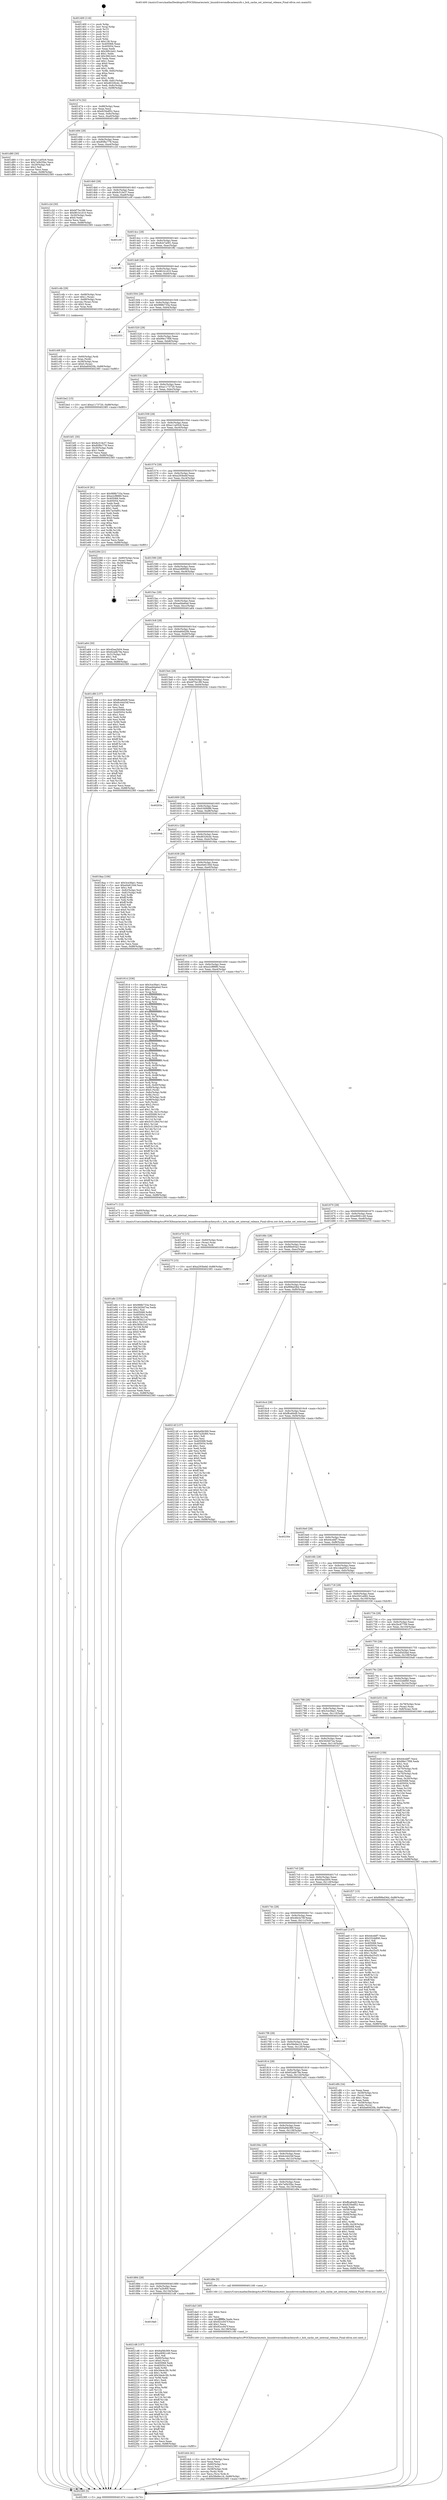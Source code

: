 digraph "0x401400" {
  label = "0x401400 (/mnt/c/Users/mathe/Desktop/tcc/POCII/binaries/extr_linuxdriversmdbcachesysfs.c_bch_cache_set_internal_release_Final-ollvm.out::main(0))"
  labelloc = "t"
  node[shape=record]

  Entry [label="",width=0.3,height=0.3,shape=circle,fillcolor=black,style=filled]
  "0x401474" [label="{
     0x401474 [32]\l
     | [instrs]\l
     &nbsp;&nbsp;0x401474 \<+6\>: mov -0x88(%rbp),%eax\l
     &nbsp;&nbsp;0x40147a \<+2\>: mov %eax,%ecx\l
     &nbsp;&nbsp;0x40147c \<+6\>: sub $0x825bdf52,%ecx\l
     &nbsp;&nbsp;0x401482 \<+6\>: mov %eax,-0x9c(%rbp)\l
     &nbsp;&nbsp;0x401488 \<+6\>: mov %ecx,-0xa0(%rbp)\l
     &nbsp;&nbsp;0x40148e \<+6\>: je 0000000000401d80 \<main+0x980\>\l
  }"]
  "0x401d80" [label="{
     0x401d80 [30]\l
     | [instrs]\l
     &nbsp;&nbsp;0x401d80 \<+5\>: mov $0xa11a05c6,%eax\l
     &nbsp;&nbsp;0x401d85 \<+5\>: mov $0x7a0b35bc,%ecx\l
     &nbsp;&nbsp;0x401d8a \<+3\>: mov -0x29(%rbp),%dl\l
     &nbsp;&nbsp;0x401d8d \<+3\>: test $0x1,%dl\l
     &nbsp;&nbsp;0x401d90 \<+3\>: cmovne %ecx,%eax\l
     &nbsp;&nbsp;0x401d93 \<+6\>: mov %eax,-0x88(%rbp)\l
     &nbsp;&nbsp;0x401d99 \<+5\>: jmp 0000000000402385 \<main+0xf85\>\l
  }"]
  "0x401494" [label="{
     0x401494 [28]\l
     | [instrs]\l
     &nbsp;&nbsp;0x401494 \<+5\>: jmp 0000000000401499 \<main+0x99\>\l
     &nbsp;&nbsp;0x401499 \<+6\>: mov -0x9c(%rbp),%eax\l
     &nbsp;&nbsp;0x40149f \<+5\>: sub $0x85fbc778,%eax\l
     &nbsp;&nbsp;0x4014a4 \<+6\>: mov %eax,-0xa4(%rbp)\l
     &nbsp;&nbsp;0x4014aa \<+6\>: je 0000000000401c2d \<main+0x82d\>\l
  }"]
  Exit [label="",width=0.3,height=0.3,shape=circle,fillcolor=black,style=filled,peripheries=2]
  "0x401c2d" [label="{
     0x401c2d [30]\l
     | [instrs]\l
     &nbsp;&nbsp;0x401c2d \<+5\>: mov $0xbf75e189,%eax\l
     &nbsp;&nbsp;0x401c32 \<+5\>: mov $0x961b1d10,%ecx\l
     &nbsp;&nbsp;0x401c37 \<+3\>: mov -0x30(%rbp),%edx\l
     &nbsp;&nbsp;0x401c3a \<+3\>: cmp $0x0,%edx\l
     &nbsp;&nbsp;0x401c3d \<+3\>: cmove %ecx,%eax\l
     &nbsp;&nbsp;0x401c40 \<+6\>: mov %eax,-0x88(%rbp)\l
     &nbsp;&nbsp;0x401c46 \<+5\>: jmp 0000000000402385 \<main+0xf85\>\l
  }"]
  "0x4014b0" [label="{
     0x4014b0 [28]\l
     | [instrs]\l
     &nbsp;&nbsp;0x4014b0 \<+5\>: jmp 00000000004014b5 \<main+0xb5\>\l
     &nbsp;&nbsp;0x4014b5 \<+6\>: mov -0x9c(%rbp),%eax\l
     &nbsp;&nbsp;0x4014bb \<+5\>: sub $0x8c51fe37,%eax\l
     &nbsp;&nbsp;0x4014c0 \<+6\>: mov %eax,-0xa8(%rbp)\l
     &nbsp;&nbsp;0x4014c6 \<+6\>: je 0000000000401c0f \<main+0x80f\>\l
  }"]
  "0x4018a0" [label="{
     0x4018a0\l
  }", style=dashed]
  "0x401c0f" [label="{
     0x401c0f\l
  }", style=dashed]
  "0x4014cc" [label="{
     0x4014cc [28]\l
     | [instrs]\l
     &nbsp;&nbsp;0x4014cc \<+5\>: jmp 00000000004014d1 \<main+0xd1\>\l
     &nbsp;&nbsp;0x4014d1 \<+6\>: mov -0x9c(%rbp),%eax\l
     &nbsp;&nbsp;0x4014d7 \<+5\>: sub $0x8cb7a091,%eax\l
     &nbsp;&nbsp;0x4014dc \<+6\>: mov %eax,-0xac(%rbp)\l
     &nbsp;&nbsp;0x4014e2 \<+6\>: je 0000000000401ff2 \<main+0xbf2\>\l
  }"]
  "0x4021d8" [label="{
     0x4021d8 [157]\l
     | [instrs]\l
     &nbsp;&nbsp;0x4021d8 \<+5\>: mov $0x6af4b369,%eax\l
     &nbsp;&nbsp;0x4021dd \<+5\>: mov $0xe9081c49,%ecx\l
     &nbsp;&nbsp;0x4021e2 \<+2\>: mov $0x1,%dl\l
     &nbsp;&nbsp;0x4021e4 \<+4\>: mov -0x80(%rbp),%rsi\l
     &nbsp;&nbsp;0x4021e8 \<+6\>: movl $0x0,(%rsi)\l
     &nbsp;&nbsp;0x4021ee \<+7\>: mov 0x405068,%edi\l
     &nbsp;&nbsp;0x4021f5 \<+8\>: mov 0x405054,%r8d\l
     &nbsp;&nbsp;0x4021fd \<+3\>: mov %edi,%r9d\l
     &nbsp;&nbsp;0x402200 \<+7\>: sub $0x3de4c3fc,%r9d\l
     &nbsp;&nbsp;0x402207 \<+4\>: sub $0x1,%r9d\l
     &nbsp;&nbsp;0x40220b \<+7\>: add $0x3de4c3fc,%r9d\l
     &nbsp;&nbsp;0x402212 \<+4\>: imul %r9d,%edi\l
     &nbsp;&nbsp;0x402216 \<+3\>: and $0x1,%edi\l
     &nbsp;&nbsp;0x402219 \<+3\>: cmp $0x0,%edi\l
     &nbsp;&nbsp;0x40221c \<+4\>: sete %r10b\l
     &nbsp;&nbsp;0x402220 \<+4\>: cmp $0xa,%r8d\l
     &nbsp;&nbsp;0x402224 \<+4\>: setl %r11b\l
     &nbsp;&nbsp;0x402228 \<+3\>: mov %r10b,%bl\l
     &nbsp;&nbsp;0x40222b \<+3\>: xor $0xff,%bl\l
     &nbsp;&nbsp;0x40222e \<+3\>: mov %r11b,%r14b\l
     &nbsp;&nbsp;0x402231 \<+4\>: xor $0xff,%r14b\l
     &nbsp;&nbsp;0x402235 \<+3\>: xor $0x1,%dl\l
     &nbsp;&nbsp;0x402238 \<+3\>: mov %bl,%r15b\l
     &nbsp;&nbsp;0x40223b \<+4\>: and $0xff,%r15b\l
     &nbsp;&nbsp;0x40223f \<+3\>: and %dl,%r10b\l
     &nbsp;&nbsp;0x402242 \<+3\>: mov %r14b,%r12b\l
     &nbsp;&nbsp;0x402245 \<+4\>: and $0xff,%r12b\l
     &nbsp;&nbsp;0x402249 \<+3\>: and %dl,%r11b\l
     &nbsp;&nbsp;0x40224c \<+3\>: or %r10b,%r15b\l
     &nbsp;&nbsp;0x40224f \<+3\>: or %r11b,%r12b\l
     &nbsp;&nbsp;0x402252 \<+3\>: xor %r12b,%r15b\l
     &nbsp;&nbsp;0x402255 \<+3\>: or %r14b,%bl\l
     &nbsp;&nbsp;0x402258 \<+3\>: xor $0xff,%bl\l
     &nbsp;&nbsp;0x40225b \<+3\>: or $0x1,%dl\l
     &nbsp;&nbsp;0x40225e \<+2\>: and %dl,%bl\l
     &nbsp;&nbsp;0x402260 \<+3\>: or %bl,%r15b\l
     &nbsp;&nbsp;0x402263 \<+4\>: test $0x1,%r15b\l
     &nbsp;&nbsp;0x402267 \<+3\>: cmovne %ecx,%eax\l
     &nbsp;&nbsp;0x40226a \<+6\>: mov %eax,-0x88(%rbp)\l
     &nbsp;&nbsp;0x402270 \<+5\>: jmp 0000000000402385 \<main+0xf85\>\l
  }"]
  "0x401ff2" [label="{
     0x401ff2\l
  }", style=dashed]
  "0x4014e8" [label="{
     0x4014e8 [28]\l
     | [instrs]\l
     &nbsp;&nbsp;0x4014e8 \<+5\>: jmp 00000000004014ed \<main+0xed\>\l
     &nbsp;&nbsp;0x4014ed \<+6\>: mov -0x9c(%rbp),%eax\l
     &nbsp;&nbsp;0x4014f3 \<+5\>: sub $0x961b1d10,%eax\l
     &nbsp;&nbsp;0x4014f8 \<+6\>: mov %eax,-0xb0(%rbp)\l
     &nbsp;&nbsp;0x4014fe \<+6\>: je 0000000000401c4b \<main+0x84b\>\l
  }"]
  "0x401e8c" [label="{
     0x401e8c [155]\l
     | [instrs]\l
     &nbsp;&nbsp;0x401e8c \<+5\>: mov $0x988b733a,%ecx\l
     &nbsp;&nbsp;0x401e91 \<+5\>: mov $0x3d2b07ea,%edx\l
     &nbsp;&nbsp;0x401e96 \<+3\>: mov $0x1,%sil\l
     &nbsp;&nbsp;0x401e99 \<+8\>: mov 0x405068,%r8d\l
     &nbsp;&nbsp;0x401ea1 \<+8\>: mov 0x405054,%r9d\l
     &nbsp;&nbsp;0x401ea9 \<+3\>: mov %r8d,%r10d\l
     &nbsp;&nbsp;0x401eac \<+7\>: add $0x365b21cf,%r10d\l
     &nbsp;&nbsp;0x401eb3 \<+4\>: sub $0x1,%r10d\l
     &nbsp;&nbsp;0x401eb7 \<+7\>: sub $0x365b21cf,%r10d\l
     &nbsp;&nbsp;0x401ebe \<+4\>: imul %r10d,%r8d\l
     &nbsp;&nbsp;0x401ec2 \<+4\>: and $0x1,%r8d\l
     &nbsp;&nbsp;0x401ec6 \<+4\>: cmp $0x0,%r8d\l
     &nbsp;&nbsp;0x401eca \<+4\>: sete %r11b\l
     &nbsp;&nbsp;0x401ece \<+4\>: cmp $0xa,%r9d\l
     &nbsp;&nbsp;0x401ed2 \<+3\>: setl %bl\l
     &nbsp;&nbsp;0x401ed5 \<+3\>: mov %r11b,%r14b\l
     &nbsp;&nbsp;0x401ed8 \<+4\>: xor $0xff,%r14b\l
     &nbsp;&nbsp;0x401edc \<+3\>: mov %bl,%r15b\l
     &nbsp;&nbsp;0x401edf \<+4\>: xor $0xff,%r15b\l
     &nbsp;&nbsp;0x401ee3 \<+4\>: xor $0x0,%sil\l
     &nbsp;&nbsp;0x401ee7 \<+3\>: mov %r14b,%r12b\l
     &nbsp;&nbsp;0x401eea \<+4\>: and $0x0,%r12b\l
     &nbsp;&nbsp;0x401eee \<+3\>: and %sil,%r11b\l
     &nbsp;&nbsp;0x401ef1 \<+3\>: mov %r15b,%r13b\l
     &nbsp;&nbsp;0x401ef4 \<+4\>: and $0x0,%r13b\l
     &nbsp;&nbsp;0x401ef8 \<+3\>: and %sil,%bl\l
     &nbsp;&nbsp;0x401efb \<+3\>: or %r11b,%r12b\l
     &nbsp;&nbsp;0x401efe \<+3\>: or %bl,%r13b\l
     &nbsp;&nbsp;0x401f01 \<+3\>: xor %r13b,%r12b\l
     &nbsp;&nbsp;0x401f04 \<+3\>: or %r15b,%r14b\l
     &nbsp;&nbsp;0x401f07 \<+4\>: xor $0xff,%r14b\l
     &nbsp;&nbsp;0x401f0b \<+4\>: or $0x0,%sil\l
     &nbsp;&nbsp;0x401f0f \<+3\>: and %sil,%r14b\l
     &nbsp;&nbsp;0x401f12 \<+3\>: or %r14b,%r12b\l
     &nbsp;&nbsp;0x401f15 \<+4\>: test $0x1,%r12b\l
     &nbsp;&nbsp;0x401f19 \<+3\>: cmovne %edx,%ecx\l
     &nbsp;&nbsp;0x401f1c \<+6\>: mov %ecx,-0x88(%rbp)\l
     &nbsp;&nbsp;0x401f22 \<+5\>: jmp 0000000000402385 \<main+0xf85\>\l
  }"]
  "0x401c4b" [label="{
     0x401c4b [29]\l
     | [instrs]\l
     &nbsp;&nbsp;0x401c4b \<+4\>: mov -0x68(%rbp),%rax\l
     &nbsp;&nbsp;0x401c4f \<+6\>: movl $0x1,(%rax)\l
     &nbsp;&nbsp;0x401c55 \<+4\>: mov -0x68(%rbp),%rax\l
     &nbsp;&nbsp;0x401c59 \<+3\>: movslq (%rax),%rax\l
     &nbsp;&nbsp;0x401c5c \<+4\>: shl $0x2,%rax\l
     &nbsp;&nbsp;0x401c60 \<+3\>: mov %rax,%rdi\l
     &nbsp;&nbsp;0x401c63 \<+5\>: call 0000000000401050 \<malloc@plt\>\l
     | [calls]\l
     &nbsp;&nbsp;0x401050 \{1\} (unknown)\l
  }"]
  "0x401504" [label="{
     0x401504 [28]\l
     | [instrs]\l
     &nbsp;&nbsp;0x401504 \<+5\>: jmp 0000000000401509 \<main+0x109\>\l
     &nbsp;&nbsp;0x401509 \<+6\>: mov -0x9c(%rbp),%eax\l
     &nbsp;&nbsp;0x40150f \<+5\>: sub $0x988b733a,%eax\l
     &nbsp;&nbsp;0x401514 \<+6\>: mov %eax,-0xb4(%rbp)\l
     &nbsp;&nbsp;0x40151a \<+6\>: je 0000000000402333 \<main+0xf33\>\l
  }"]
  "0x401e7d" [label="{
     0x401e7d [15]\l
     | [instrs]\l
     &nbsp;&nbsp;0x401e7d \<+4\>: mov -0x60(%rbp),%rax\l
     &nbsp;&nbsp;0x401e81 \<+3\>: mov (%rax),%rax\l
     &nbsp;&nbsp;0x401e84 \<+3\>: mov %rax,%rdi\l
     &nbsp;&nbsp;0x401e87 \<+5\>: call 0000000000401030 \<free@plt\>\l
     | [calls]\l
     &nbsp;&nbsp;0x401030 \{1\} (unknown)\l
  }"]
  "0x402333" [label="{
     0x402333\l
  }", style=dashed]
  "0x401520" [label="{
     0x401520 [28]\l
     | [instrs]\l
     &nbsp;&nbsp;0x401520 \<+5\>: jmp 0000000000401525 \<main+0x125\>\l
     &nbsp;&nbsp;0x401525 \<+6\>: mov -0x9c(%rbp),%eax\l
     &nbsp;&nbsp;0x40152b \<+5\>: sub $0x99e17f08,%eax\l
     &nbsp;&nbsp;0x401530 \<+6\>: mov %eax,-0xb8(%rbp)\l
     &nbsp;&nbsp;0x401536 \<+6\>: je 0000000000401be2 \<main+0x7e2\>\l
  }"]
  "0x401dcb" [label="{
     0x401dcb [41]\l
     | [instrs]\l
     &nbsp;&nbsp;0x401dcb \<+6\>: mov -0x138(%rbp),%ecx\l
     &nbsp;&nbsp;0x401dd1 \<+3\>: imul %eax,%ecx\l
     &nbsp;&nbsp;0x401dd4 \<+4\>: mov -0x60(%rbp),%rsi\l
     &nbsp;&nbsp;0x401dd8 \<+3\>: mov (%rsi),%rsi\l
     &nbsp;&nbsp;0x401ddb \<+4\>: mov -0x58(%rbp),%rdi\l
     &nbsp;&nbsp;0x401ddf \<+3\>: movslq (%rdi),%rdi\l
     &nbsp;&nbsp;0x401de2 \<+3\>: mov %ecx,(%rsi,%rdi,4)\l
     &nbsp;&nbsp;0x401de5 \<+10\>: movl $0x58e9ec16,-0x88(%rbp)\l
     &nbsp;&nbsp;0x401def \<+5\>: jmp 0000000000402385 \<main+0xf85\>\l
  }"]
  "0x401be2" [label="{
     0x401be2 [15]\l
     | [instrs]\l
     &nbsp;&nbsp;0x401be2 \<+10\>: movl $0xa1173720,-0x88(%rbp)\l
     &nbsp;&nbsp;0x401bec \<+5\>: jmp 0000000000402385 \<main+0xf85\>\l
  }"]
  "0x40153c" [label="{
     0x40153c [28]\l
     | [instrs]\l
     &nbsp;&nbsp;0x40153c \<+5\>: jmp 0000000000401541 \<main+0x141\>\l
     &nbsp;&nbsp;0x401541 \<+6\>: mov -0x9c(%rbp),%eax\l
     &nbsp;&nbsp;0x401547 \<+5\>: sub $0xa1173720,%eax\l
     &nbsp;&nbsp;0x40154c \<+6\>: mov %eax,-0xbc(%rbp)\l
     &nbsp;&nbsp;0x401552 \<+6\>: je 0000000000401bf1 \<main+0x7f1\>\l
  }"]
  "0x401da3" [label="{
     0x401da3 [40]\l
     | [instrs]\l
     &nbsp;&nbsp;0x401da3 \<+5\>: mov $0x2,%ecx\l
     &nbsp;&nbsp;0x401da8 \<+1\>: cltd\l
     &nbsp;&nbsp;0x401da9 \<+2\>: idiv %ecx\l
     &nbsp;&nbsp;0x401dab \<+6\>: imul $0xfffffffe,%edx,%ecx\l
     &nbsp;&nbsp;0x401db1 \<+6\>: sub $0x92cc047f,%ecx\l
     &nbsp;&nbsp;0x401db7 \<+3\>: add $0x1,%ecx\l
     &nbsp;&nbsp;0x401dba \<+6\>: add $0x92cc047f,%ecx\l
     &nbsp;&nbsp;0x401dc0 \<+6\>: mov %ecx,-0x138(%rbp)\l
     &nbsp;&nbsp;0x401dc6 \<+5\>: call 0000000000401160 \<next_i\>\l
     | [calls]\l
     &nbsp;&nbsp;0x401160 \{1\} (/mnt/c/Users/mathe/Desktop/tcc/POCII/binaries/extr_linuxdriversmdbcachesysfs.c_bch_cache_set_internal_release_Final-ollvm.out::next_i)\l
  }"]
  "0x401bf1" [label="{
     0x401bf1 [30]\l
     | [instrs]\l
     &nbsp;&nbsp;0x401bf1 \<+5\>: mov $0x8c51fe37,%eax\l
     &nbsp;&nbsp;0x401bf6 \<+5\>: mov $0x85fbc778,%ecx\l
     &nbsp;&nbsp;0x401bfb \<+3\>: mov -0x30(%rbp),%edx\l
     &nbsp;&nbsp;0x401bfe \<+3\>: cmp $0x1,%edx\l
     &nbsp;&nbsp;0x401c01 \<+3\>: cmovl %ecx,%eax\l
     &nbsp;&nbsp;0x401c04 \<+6\>: mov %eax,-0x88(%rbp)\l
     &nbsp;&nbsp;0x401c0a \<+5\>: jmp 0000000000402385 \<main+0xf85\>\l
  }"]
  "0x401558" [label="{
     0x401558 [28]\l
     | [instrs]\l
     &nbsp;&nbsp;0x401558 \<+5\>: jmp 000000000040155d \<main+0x15d\>\l
     &nbsp;&nbsp;0x40155d \<+6\>: mov -0x9c(%rbp),%eax\l
     &nbsp;&nbsp;0x401563 \<+5\>: sub $0xa11a05c6,%eax\l
     &nbsp;&nbsp;0x401568 \<+6\>: mov %eax,-0xc0(%rbp)\l
     &nbsp;&nbsp;0x40156e \<+6\>: je 0000000000401e16 \<main+0xa16\>\l
  }"]
  "0x401884" [label="{
     0x401884 [28]\l
     | [instrs]\l
     &nbsp;&nbsp;0x401884 \<+5\>: jmp 0000000000401889 \<main+0x489\>\l
     &nbsp;&nbsp;0x401889 \<+6\>: mov -0x9c(%rbp),%eax\l
     &nbsp;&nbsp;0x40188f \<+5\>: sub $0x7a2fcf00,%eax\l
     &nbsp;&nbsp;0x401894 \<+6\>: mov %eax,-0x134(%rbp)\l
     &nbsp;&nbsp;0x40189a \<+6\>: je 00000000004021d8 \<main+0xdd8\>\l
  }"]
  "0x401e16" [label="{
     0x401e16 [91]\l
     | [instrs]\l
     &nbsp;&nbsp;0x401e16 \<+5\>: mov $0x988b733a,%eax\l
     &nbsp;&nbsp;0x401e1b \<+5\>: mov $0xe2cf8880,%ecx\l
     &nbsp;&nbsp;0x401e20 \<+7\>: mov 0x405068,%edx\l
     &nbsp;&nbsp;0x401e27 \<+7\>: mov 0x405054,%esi\l
     &nbsp;&nbsp;0x401e2e \<+2\>: mov %edx,%edi\l
     &nbsp;&nbsp;0x401e30 \<+6\>: sub $0x7ac0af01,%edi\l
     &nbsp;&nbsp;0x401e36 \<+3\>: sub $0x1,%edi\l
     &nbsp;&nbsp;0x401e39 \<+6\>: add $0x7ac0af01,%edi\l
     &nbsp;&nbsp;0x401e3f \<+3\>: imul %edi,%edx\l
     &nbsp;&nbsp;0x401e42 \<+3\>: and $0x1,%edx\l
     &nbsp;&nbsp;0x401e45 \<+3\>: cmp $0x0,%edx\l
     &nbsp;&nbsp;0x401e48 \<+4\>: sete %r8b\l
     &nbsp;&nbsp;0x401e4c \<+3\>: cmp $0xa,%esi\l
     &nbsp;&nbsp;0x401e4f \<+4\>: setl %r9b\l
     &nbsp;&nbsp;0x401e53 \<+3\>: mov %r8b,%r10b\l
     &nbsp;&nbsp;0x401e56 \<+3\>: and %r9b,%r10b\l
     &nbsp;&nbsp;0x401e59 \<+3\>: xor %r9b,%r8b\l
     &nbsp;&nbsp;0x401e5c \<+3\>: or %r8b,%r10b\l
     &nbsp;&nbsp;0x401e5f \<+4\>: test $0x1,%r10b\l
     &nbsp;&nbsp;0x401e63 \<+3\>: cmovne %ecx,%eax\l
     &nbsp;&nbsp;0x401e66 \<+6\>: mov %eax,-0x88(%rbp)\l
     &nbsp;&nbsp;0x401e6c \<+5\>: jmp 0000000000402385 \<main+0xf85\>\l
  }"]
  "0x401574" [label="{
     0x401574 [28]\l
     | [instrs]\l
     &nbsp;&nbsp;0x401574 \<+5\>: jmp 0000000000401579 \<main+0x179\>\l
     &nbsp;&nbsp;0x401579 \<+6\>: mov -0x9c(%rbp),%eax\l
     &nbsp;&nbsp;0x40157f \<+5\>: sub $0xa293bebf,%eax\l
     &nbsp;&nbsp;0x401584 \<+6\>: mov %eax,-0xc4(%rbp)\l
     &nbsp;&nbsp;0x40158a \<+6\>: je 0000000000402284 \<main+0xe84\>\l
  }"]
  "0x401d9e" [label="{
     0x401d9e [5]\l
     | [instrs]\l
     &nbsp;&nbsp;0x401d9e \<+5\>: call 0000000000401160 \<next_i\>\l
     | [calls]\l
     &nbsp;&nbsp;0x401160 \{1\} (/mnt/c/Users/mathe/Desktop/tcc/POCII/binaries/extr_linuxdriversmdbcachesysfs.c_bch_cache_set_internal_release_Final-ollvm.out::next_i)\l
  }"]
  "0x402284" [label="{
     0x402284 [21]\l
     | [instrs]\l
     &nbsp;&nbsp;0x402284 \<+4\>: mov -0x80(%rbp),%rax\l
     &nbsp;&nbsp;0x402288 \<+2\>: mov (%rax),%eax\l
     &nbsp;&nbsp;0x40228a \<+4\>: lea -0x28(%rbp),%rsp\l
     &nbsp;&nbsp;0x40228e \<+1\>: pop %rbx\l
     &nbsp;&nbsp;0x40228f \<+2\>: pop %r12\l
     &nbsp;&nbsp;0x402291 \<+2\>: pop %r13\l
     &nbsp;&nbsp;0x402293 \<+2\>: pop %r14\l
     &nbsp;&nbsp;0x402295 \<+2\>: pop %r15\l
     &nbsp;&nbsp;0x402297 \<+1\>: pop %rbp\l
     &nbsp;&nbsp;0x402298 \<+1\>: ret\l
  }"]
  "0x401590" [label="{
     0x401590 [28]\l
     | [instrs]\l
     &nbsp;&nbsp;0x401590 \<+5\>: jmp 0000000000401595 \<main+0x195\>\l
     &nbsp;&nbsp;0x401595 \<+6\>: mov -0x9c(%rbp),%eax\l
     &nbsp;&nbsp;0x40159b \<+5\>: sub $0xa2d68946,%eax\l
     &nbsp;&nbsp;0x4015a0 \<+6\>: mov %eax,-0xc8(%rbp)\l
     &nbsp;&nbsp;0x4015a6 \<+6\>: je 0000000000402014 \<main+0xc14\>\l
  }"]
  "0x401868" [label="{
     0x401868 [28]\l
     | [instrs]\l
     &nbsp;&nbsp;0x401868 \<+5\>: jmp 000000000040186d \<main+0x46d\>\l
     &nbsp;&nbsp;0x40186d \<+6\>: mov -0x9c(%rbp),%eax\l
     &nbsp;&nbsp;0x401873 \<+5\>: sub $0x7a0b35bc,%eax\l
     &nbsp;&nbsp;0x401878 \<+6\>: mov %eax,-0x130(%rbp)\l
     &nbsp;&nbsp;0x40187e \<+6\>: je 0000000000401d9e \<main+0x99e\>\l
  }"]
  "0x402014" [label="{
     0x402014\l
  }", style=dashed]
  "0x4015ac" [label="{
     0x4015ac [28]\l
     | [instrs]\l
     &nbsp;&nbsp;0x4015ac \<+5\>: jmp 00000000004015b1 \<main+0x1b1\>\l
     &nbsp;&nbsp;0x4015b1 \<+6\>: mov -0x9c(%rbp),%eax\l
     &nbsp;&nbsp;0x4015b7 \<+5\>: sub $0xaebba6ad,%eax\l
     &nbsp;&nbsp;0x4015bc \<+6\>: mov %eax,-0xcc(%rbp)\l
     &nbsp;&nbsp;0x4015c2 \<+6\>: je 0000000000401a64 \<main+0x664\>\l
  }"]
  "0x401d11" [label="{
     0x401d11 [111]\l
     | [instrs]\l
     &nbsp;&nbsp;0x401d11 \<+5\>: mov $0xffca84d9,%eax\l
     &nbsp;&nbsp;0x401d16 \<+5\>: mov $0x825bdf52,%ecx\l
     &nbsp;&nbsp;0x401d1b \<+2\>: xor %edx,%edx\l
     &nbsp;&nbsp;0x401d1d \<+4\>: mov -0x58(%rbp),%rsi\l
     &nbsp;&nbsp;0x401d21 \<+2\>: mov (%rsi),%edi\l
     &nbsp;&nbsp;0x401d23 \<+4\>: mov -0x68(%rbp),%rsi\l
     &nbsp;&nbsp;0x401d27 \<+2\>: cmp (%rsi),%edi\l
     &nbsp;&nbsp;0x401d29 \<+4\>: setl %r8b\l
     &nbsp;&nbsp;0x401d2d \<+4\>: and $0x1,%r8b\l
     &nbsp;&nbsp;0x401d31 \<+4\>: mov %r8b,-0x29(%rbp)\l
     &nbsp;&nbsp;0x401d35 \<+7\>: mov 0x405068,%edi\l
     &nbsp;&nbsp;0x401d3c \<+8\>: mov 0x405054,%r9d\l
     &nbsp;&nbsp;0x401d44 \<+3\>: sub $0x1,%edx\l
     &nbsp;&nbsp;0x401d47 \<+3\>: mov %edi,%r10d\l
     &nbsp;&nbsp;0x401d4a \<+3\>: add %edx,%r10d\l
     &nbsp;&nbsp;0x401d4d \<+4\>: imul %r10d,%edi\l
     &nbsp;&nbsp;0x401d51 \<+3\>: and $0x1,%edi\l
     &nbsp;&nbsp;0x401d54 \<+3\>: cmp $0x0,%edi\l
     &nbsp;&nbsp;0x401d57 \<+4\>: sete %r8b\l
     &nbsp;&nbsp;0x401d5b \<+4\>: cmp $0xa,%r9d\l
     &nbsp;&nbsp;0x401d5f \<+4\>: setl %r11b\l
     &nbsp;&nbsp;0x401d63 \<+3\>: mov %r8b,%bl\l
     &nbsp;&nbsp;0x401d66 \<+3\>: and %r11b,%bl\l
     &nbsp;&nbsp;0x401d69 \<+3\>: xor %r11b,%r8b\l
     &nbsp;&nbsp;0x401d6c \<+3\>: or %r8b,%bl\l
     &nbsp;&nbsp;0x401d6f \<+3\>: test $0x1,%bl\l
     &nbsp;&nbsp;0x401d72 \<+3\>: cmovne %ecx,%eax\l
     &nbsp;&nbsp;0x401d75 \<+6\>: mov %eax,-0x88(%rbp)\l
     &nbsp;&nbsp;0x401d7b \<+5\>: jmp 0000000000402385 \<main+0xf85\>\l
  }"]
  "0x401a64" [label="{
     0x401a64 [30]\l
     | [instrs]\l
     &nbsp;&nbsp;0x401a64 \<+5\>: mov $0x45aa2b04,%eax\l
     &nbsp;&nbsp;0x401a69 \<+5\>: mov $0x62adb79a,%ecx\l
     &nbsp;&nbsp;0x401a6e \<+3\>: mov -0x31(%rbp),%dl\l
     &nbsp;&nbsp;0x401a71 \<+3\>: test $0x1,%dl\l
     &nbsp;&nbsp;0x401a74 \<+3\>: cmovne %ecx,%eax\l
     &nbsp;&nbsp;0x401a77 \<+6\>: mov %eax,-0x88(%rbp)\l
     &nbsp;&nbsp;0x401a7d \<+5\>: jmp 0000000000402385 \<main+0xf85\>\l
  }"]
  "0x4015c8" [label="{
     0x4015c8 [28]\l
     | [instrs]\l
     &nbsp;&nbsp;0x4015c8 \<+5\>: jmp 00000000004015cd \<main+0x1cd\>\l
     &nbsp;&nbsp;0x4015cd \<+6\>: mov -0x9c(%rbp),%eax\l
     &nbsp;&nbsp;0x4015d3 \<+5\>: sub $0xba60d20b,%eax\l
     &nbsp;&nbsp;0x4015d8 \<+6\>: mov %eax,-0xd0(%rbp)\l
     &nbsp;&nbsp;0x4015de \<+6\>: je 0000000000401c88 \<main+0x888\>\l
  }"]
  "0x40184c" [label="{
     0x40184c [28]\l
     | [instrs]\l
     &nbsp;&nbsp;0x40184c \<+5\>: jmp 0000000000401851 \<main+0x451\>\l
     &nbsp;&nbsp;0x401851 \<+6\>: mov -0x9c(%rbp),%eax\l
     &nbsp;&nbsp;0x401857 \<+5\>: sub $0x6c44434f,%eax\l
     &nbsp;&nbsp;0x40185c \<+6\>: mov %eax,-0x12c(%rbp)\l
     &nbsp;&nbsp;0x401862 \<+6\>: je 0000000000401d11 \<main+0x911\>\l
  }"]
  "0x401c88" [label="{
     0x401c88 [137]\l
     | [instrs]\l
     &nbsp;&nbsp;0x401c88 \<+5\>: mov $0xffca84d9,%eax\l
     &nbsp;&nbsp;0x401c8d \<+5\>: mov $0x6c44434f,%ecx\l
     &nbsp;&nbsp;0x401c92 \<+2\>: mov $0x1,%dl\l
     &nbsp;&nbsp;0x401c94 \<+2\>: xor %esi,%esi\l
     &nbsp;&nbsp;0x401c96 \<+7\>: mov 0x405068,%edi\l
     &nbsp;&nbsp;0x401c9d \<+8\>: mov 0x405054,%r8d\l
     &nbsp;&nbsp;0x401ca5 \<+3\>: sub $0x1,%esi\l
     &nbsp;&nbsp;0x401ca8 \<+3\>: mov %edi,%r9d\l
     &nbsp;&nbsp;0x401cab \<+3\>: add %esi,%r9d\l
     &nbsp;&nbsp;0x401cae \<+4\>: imul %r9d,%edi\l
     &nbsp;&nbsp;0x401cb2 \<+3\>: and $0x1,%edi\l
     &nbsp;&nbsp;0x401cb5 \<+3\>: cmp $0x0,%edi\l
     &nbsp;&nbsp;0x401cb8 \<+4\>: sete %r10b\l
     &nbsp;&nbsp;0x401cbc \<+4\>: cmp $0xa,%r8d\l
     &nbsp;&nbsp;0x401cc0 \<+4\>: setl %r11b\l
     &nbsp;&nbsp;0x401cc4 \<+3\>: mov %r10b,%bl\l
     &nbsp;&nbsp;0x401cc7 \<+3\>: xor $0xff,%bl\l
     &nbsp;&nbsp;0x401cca \<+3\>: mov %r11b,%r14b\l
     &nbsp;&nbsp;0x401ccd \<+4\>: xor $0xff,%r14b\l
     &nbsp;&nbsp;0x401cd1 \<+3\>: xor $0x0,%dl\l
     &nbsp;&nbsp;0x401cd4 \<+3\>: mov %bl,%r15b\l
     &nbsp;&nbsp;0x401cd7 \<+4\>: and $0x0,%r15b\l
     &nbsp;&nbsp;0x401cdb \<+3\>: and %dl,%r10b\l
     &nbsp;&nbsp;0x401cde \<+3\>: mov %r14b,%r12b\l
     &nbsp;&nbsp;0x401ce1 \<+4\>: and $0x0,%r12b\l
     &nbsp;&nbsp;0x401ce5 \<+3\>: and %dl,%r11b\l
     &nbsp;&nbsp;0x401ce8 \<+3\>: or %r10b,%r15b\l
     &nbsp;&nbsp;0x401ceb \<+3\>: or %r11b,%r12b\l
     &nbsp;&nbsp;0x401cee \<+3\>: xor %r12b,%r15b\l
     &nbsp;&nbsp;0x401cf1 \<+3\>: or %r14b,%bl\l
     &nbsp;&nbsp;0x401cf4 \<+3\>: xor $0xff,%bl\l
     &nbsp;&nbsp;0x401cf7 \<+3\>: or $0x0,%dl\l
     &nbsp;&nbsp;0x401cfa \<+2\>: and %dl,%bl\l
     &nbsp;&nbsp;0x401cfc \<+3\>: or %bl,%r15b\l
     &nbsp;&nbsp;0x401cff \<+4\>: test $0x1,%r15b\l
     &nbsp;&nbsp;0x401d03 \<+3\>: cmovne %ecx,%eax\l
     &nbsp;&nbsp;0x401d06 \<+6\>: mov %eax,-0x88(%rbp)\l
     &nbsp;&nbsp;0x401d0c \<+5\>: jmp 0000000000402385 \<main+0xf85\>\l
  }"]
  "0x4015e4" [label="{
     0x4015e4 [28]\l
     | [instrs]\l
     &nbsp;&nbsp;0x4015e4 \<+5\>: jmp 00000000004015e9 \<main+0x1e9\>\l
     &nbsp;&nbsp;0x4015e9 \<+6\>: mov -0x9c(%rbp),%eax\l
     &nbsp;&nbsp;0x4015ef \<+5\>: sub $0xbf75e189,%eax\l
     &nbsp;&nbsp;0x4015f4 \<+6\>: mov %eax,-0xd4(%rbp)\l
     &nbsp;&nbsp;0x4015fa \<+6\>: je 000000000040203e \<main+0xc3e\>\l
  }"]
  "0x402371" [label="{
     0x402371\l
  }", style=dashed]
  "0x40203e" [label="{
     0x40203e\l
  }", style=dashed]
  "0x401600" [label="{
     0x401600 [28]\l
     | [instrs]\l
     &nbsp;&nbsp;0x401600 \<+5\>: jmp 0000000000401605 \<main+0x205\>\l
     &nbsp;&nbsp;0x401605 \<+6\>: mov -0x9c(%rbp),%eax\l
     &nbsp;&nbsp;0x40160b \<+5\>: sub $0xd160fd96,%eax\l
     &nbsp;&nbsp;0x401610 \<+6\>: mov %eax,-0xd8(%rbp)\l
     &nbsp;&nbsp;0x401616 \<+6\>: je 000000000040204d \<main+0xc4d\>\l
  }"]
  "0x401830" [label="{
     0x401830 [28]\l
     | [instrs]\l
     &nbsp;&nbsp;0x401830 \<+5\>: jmp 0000000000401835 \<main+0x435\>\l
     &nbsp;&nbsp;0x401835 \<+6\>: mov -0x9c(%rbp),%eax\l
     &nbsp;&nbsp;0x40183b \<+5\>: sub $0x6af4b369,%eax\l
     &nbsp;&nbsp;0x401840 \<+6\>: mov %eax,-0x128(%rbp)\l
     &nbsp;&nbsp;0x401846 \<+6\>: je 0000000000402371 \<main+0xf71\>\l
  }"]
  "0x40204d" [label="{
     0x40204d\l
  }", style=dashed]
  "0x40161c" [label="{
     0x40161c [28]\l
     | [instrs]\l
     &nbsp;&nbsp;0x40161c \<+5\>: jmp 0000000000401621 \<main+0x221\>\l
     &nbsp;&nbsp;0x401621 \<+6\>: mov -0x9c(%rbp),%eax\l
     &nbsp;&nbsp;0x401627 \<+5\>: sub $0xd6326cdc,%eax\l
     &nbsp;&nbsp;0x40162c \<+6\>: mov %eax,-0xdc(%rbp)\l
     &nbsp;&nbsp;0x401632 \<+6\>: je 00000000004018aa \<main+0x4aa\>\l
  }"]
  "0x401a82" [label="{
     0x401a82\l
  }", style=dashed]
  "0x4018aa" [label="{
     0x4018aa [106]\l
     | [instrs]\l
     &nbsp;&nbsp;0x4018aa \<+5\>: mov $0x3ce3fae1,%eax\l
     &nbsp;&nbsp;0x4018af \<+5\>: mov $0xe0e6150d,%ecx\l
     &nbsp;&nbsp;0x4018b4 \<+2\>: mov $0x1,%dl\l
     &nbsp;&nbsp;0x4018b6 \<+7\>: mov -0x82(%rbp),%sil\l
     &nbsp;&nbsp;0x4018bd \<+7\>: mov -0x81(%rbp),%dil\l
     &nbsp;&nbsp;0x4018c4 \<+3\>: mov %sil,%r8b\l
     &nbsp;&nbsp;0x4018c7 \<+4\>: xor $0xff,%r8b\l
     &nbsp;&nbsp;0x4018cb \<+3\>: mov %dil,%r9b\l
     &nbsp;&nbsp;0x4018ce \<+4\>: xor $0xff,%r9b\l
     &nbsp;&nbsp;0x4018d2 \<+3\>: xor $0x0,%dl\l
     &nbsp;&nbsp;0x4018d5 \<+3\>: mov %r8b,%r10b\l
     &nbsp;&nbsp;0x4018d8 \<+4\>: and $0x0,%r10b\l
     &nbsp;&nbsp;0x4018dc \<+3\>: and %dl,%sil\l
     &nbsp;&nbsp;0x4018df \<+3\>: mov %r9b,%r11b\l
     &nbsp;&nbsp;0x4018e2 \<+4\>: and $0x0,%r11b\l
     &nbsp;&nbsp;0x4018e6 \<+3\>: and %dl,%dil\l
     &nbsp;&nbsp;0x4018e9 \<+3\>: or %sil,%r10b\l
     &nbsp;&nbsp;0x4018ec \<+3\>: or %dil,%r11b\l
     &nbsp;&nbsp;0x4018ef \<+3\>: xor %r11b,%r10b\l
     &nbsp;&nbsp;0x4018f2 \<+3\>: or %r9b,%r8b\l
     &nbsp;&nbsp;0x4018f5 \<+4\>: xor $0xff,%r8b\l
     &nbsp;&nbsp;0x4018f9 \<+3\>: or $0x0,%dl\l
     &nbsp;&nbsp;0x4018fc \<+3\>: and %dl,%r8b\l
     &nbsp;&nbsp;0x4018ff \<+3\>: or %r8b,%r10b\l
     &nbsp;&nbsp;0x401902 \<+4\>: test $0x1,%r10b\l
     &nbsp;&nbsp;0x401906 \<+3\>: cmovne %ecx,%eax\l
     &nbsp;&nbsp;0x401909 \<+6\>: mov %eax,-0x88(%rbp)\l
     &nbsp;&nbsp;0x40190f \<+5\>: jmp 0000000000402385 \<main+0xf85\>\l
  }"]
  "0x401638" [label="{
     0x401638 [28]\l
     | [instrs]\l
     &nbsp;&nbsp;0x401638 \<+5\>: jmp 000000000040163d \<main+0x23d\>\l
     &nbsp;&nbsp;0x40163d \<+6\>: mov -0x9c(%rbp),%eax\l
     &nbsp;&nbsp;0x401643 \<+5\>: sub $0xe0e6150d,%eax\l
     &nbsp;&nbsp;0x401648 \<+6\>: mov %eax,-0xe0(%rbp)\l
     &nbsp;&nbsp;0x40164e \<+6\>: je 0000000000401914 \<main+0x514\>\l
  }"]
  "0x402385" [label="{
     0x402385 [5]\l
     | [instrs]\l
     &nbsp;&nbsp;0x402385 \<+5\>: jmp 0000000000401474 \<main+0x74\>\l
  }"]
  "0x401400" [label="{
     0x401400 [116]\l
     | [instrs]\l
     &nbsp;&nbsp;0x401400 \<+1\>: push %rbp\l
     &nbsp;&nbsp;0x401401 \<+3\>: mov %rsp,%rbp\l
     &nbsp;&nbsp;0x401404 \<+2\>: push %r15\l
     &nbsp;&nbsp;0x401406 \<+2\>: push %r14\l
     &nbsp;&nbsp;0x401408 \<+2\>: push %r13\l
     &nbsp;&nbsp;0x40140a \<+2\>: push %r12\l
     &nbsp;&nbsp;0x40140c \<+1\>: push %rbx\l
     &nbsp;&nbsp;0x40140d \<+7\>: sub $0x138,%rsp\l
     &nbsp;&nbsp;0x401414 \<+7\>: mov 0x405068,%eax\l
     &nbsp;&nbsp;0x40141b \<+7\>: mov 0x405054,%ecx\l
     &nbsp;&nbsp;0x401422 \<+2\>: mov %eax,%edx\l
     &nbsp;&nbsp;0x401424 \<+6\>: sub $0x36fc2e41,%edx\l
     &nbsp;&nbsp;0x40142a \<+3\>: sub $0x1,%edx\l
     &nbsp;&nbsp;0x40142d \<+6\>: add $0x36fc2e41,%edx\l
     &nbsp;&nbsp;0x401433 \<+3\>: imul %edx,%eax\l
     &nbsp;&nbsp;0x401436 \<+3\>: and $0x1,%eax\l
     &nbsp;&nbsp;0x401439 \<+3\>: cmp $0x0,%eax\l
     &nbsp;&nbsp;0x40143c \<+4\>: sete %r8b\l
     &nbsp;&nbsp;0x401440 \<+4\>: and $0x1,%r8b\l
     &nbsp;&nbsp;0x401444 \<+7\>: mov %r8b,-0x82(%rbp)\l
     &nbsp;&nbsp;0x40144b \<+3\>: cmp $0xa,%ecx\l
     &nbsp;&nbsp;0x40144e \<+4\>: setl %r8b\l
     &nbsp;&nbsp;0x401452 \<+4\>: and $0x1,%r8b\l
     &nbsp;&nbsp;0x401456 \<+7\>: mov %r8b,-0x81(%rbp)\l
     &nbsp;&nbsp;0x40145d \<+10\>: movl $0xd6326cdc,-0x88(%rbp)\l
     &nbsp;&nbsp;0x401467 \<+6\>: mov %edi,-0x8c(%rbp)\l
     &nbsp;&nbsp;0x40146d \<+7\>: mov %rsi,-0x98(%rbp)\l
  }"]
  "0x401814" [label="{
     0x401814 [28]\l
     | [instrs]\l
     &nbsp;&nbsp;0x401814 \<+5\>: jmp 0000000000401819 \<main+0x419\>\l
     &nbsp;&nbsp;0x401819 \<+6\>: mov -0x9c(%rbp),%eax\l
     &nbsp;&nbsp;0x40181f \<+5\>: sub $0x62adb79a,%eax\l
     &nbsp;&nbsp;0x401824 \<+6\>: mov %eax,-0x124(%rbp)\l
     &nbsp;&nbsp;0x40182a \<+6\>: je 0000000000401a82 \<main+0x682\>\l
  }"]
  "0x401914" [label="{
     0x401914 [336]\l
     | [instrs]\l
     &nbsp;&nbsp;0x401914 \<+5\>: mov $0x3ce3fae1,%eax\l
     &nbsp;&nbsp;0x401919 \<+5\>: mov $0xaebba6ad,%ecx\l
     &nbsp;&nbsp;0x40191e \<+2\>: mov $0x1,%dl\l
     &nbsp;&nbsp;0x401920 \<+3\>: mov %rsp,%rsi\l
     &nbsp;&nbsp;0x401923 \<+4\>: add $0xfffffffffffffff0,%rsi\l
     &nbsp;&nbsp;0x401927 \<+3\>: mov %rsi,%rsp\l
     &nbsp;&nbsp;0x40192a \<+4\>: mov %rsi,-0x80(%rbp)\l
     &nbsp;&nbsp;0x40192e \<+3\>: mov %rsp,%rsi\l
     &nbsp;&nbsp;0x401931 \<+4\>: add $0xfffffffffffffff0,%rsi\l
     &nbsp;&nbsp;0x401935 \<+3\>: mov %rsi,%rsp\l
     &nbsp;&nbsp;0x401938 \<+3\>: mov %rsp,%rdi\l
     &nbsp;&nbsp;0x40193b \<+4\>: add $0xfffffffffffffff0,%rdi\l
     &nbsp;&nbsp;0x40193f \<+3\>: mov %rdi,%rsp\l
     &nbsp;&nbsp;0x401942 \<+4\>: mov %rdi,-0x78(%rbp)\l
     &nbsp;&nbsp;0x401946 \<+3\>: mov %rsp,%rdi\l
     &nbsp;&nbsp;0x401949 \<+4\>: add $0xfffffffffffffff0,%rdi\l
     &nbsp;&nbsp;0x40194d \<+3\>: mov %rdi,%rsp\l
     &nbsp;&nbsp;0x401950 \<+4\>: mov %rdi,-0x70(%rbp)\l
     &nbsp;&nbsp;0x401954 \<+3\>: mov %rsp,%rdi\l
     &nbsp;&nbsp;0x401957 \<+4\>: add $0xfffffffffffffff0,%rdi\l
     &nbsp;&nbsp;0x40195b \<+3\>: mov %rdi,%rsp\l
     &nbsp;&nbsp;0x40195e \<+4\>: mov %rdi,-0x68(%rbp)\l
     &nbsp;&nbsp;0x401962 \<+3\>: mov %rsp,%rdi\l
     &nbsp;&nbsp;0x401965 \<+4\>: add $0xfffffffffffffff0,%rdi\l
     &nbsp;&nbsp;0x401969 \<+3\>: mov %rdi,%rsp\l
     &nbsp;&nbsp;0x40196c \<+4\>: mov %rdi,-0x60(%rbp)\l
     &nbsp;&nbsp;0x401970 \<+3\>: mov %rsp,%rdi\l
     &nbsp;&nbsp;0x401973 \<+4\>: add $0xfffffffffffffff0,%rdi\l
     &nbsp;&nbsp;0x401977 \<+3\>: mov %rdi,%rsp\l
     &nbsp;&nbsp;0x40197a \<+4\>: mov %rdi,-0x58(%rbp)\l
     &nbsp;&nbsp;0x40197e \<+3\>: mov %rsp,%rdi\l
     &nbsp;&nbsp;0x401981 \<+4\>: add $0xfffffffffffffff0,%rdi\l
     &nbsp;&nbsp;0x401985 \<+3\>: mov %rdi,%rsp\l
     &nbsp;&nbsp;0x401988 \<+4\>: mov %rdi,-0x50(%rbp)\l
     &nbsp;&nbsp;0x40198c \<+3\>: mov %rsp,%rdi\l
     &nbsp;&nbsp;0x40198f \<+4\>: add $0xfffffffffffffff0,%rdi\l
     &nbsp;&nbsp;0x401993 \<+3\>: mov %rdi,%rsp\l
     &nbsp;&nbsp;0x401996 \<+4\>: mov %rdi,-0x48(%rbp)\l
     &nbsp;&nbsp;0x40199a \<+3\>: mov %rsp,%rdi\l
     &nbsp;&nbsp;0x40199d \<+4\>: add $0xfffffffffffffff0,%rdi\l
     &nbsp;&nbsp;0x4019a1 \<+3\>: mov %rdi,%rsp\l
     &nbsp;&nbsp;0x4019a4 \<+4\>: mov %rdi,-0x40(%rbp)\l
     &nbsp;&nbsp;0x4019a8 \<+4\>: mov -0x80(%rbp),%rdi\l
     &nbsp;&nbsp;0x4019ac \<+6\>: movl $0x0,(%rdi)\l
     &nbsp;&nbsp;0x4019b2 \<+7\>: mov -0x8c(%rbp),%r8d\l
     &nbsp;&nbsp;0x4019b9 \<+3\>: mov %r8d,(%rsi)\l
     &nbsp;&nbsp;0x4019bc \<+4\>: mov -0x78(%rbp),%rdi\l
     &nbsp;&nbsp;0x4019c0 \<+7\>: mov -0x98(%rbp),%r9\l
     &nbsp;&nbsp;0x4019c7 \<+3\>: mov %r9,(%rdi)\l
     &nbsp;&nbsp;0x4019ca \<+3\>: cmpl $0x2,(%rsi)\l
     &nbsp;&nbsp;0x4019cd \<+4\>: setne %r10b\l
     &nbsp;&nbsp;0x4019d1 \<+4\>: and $0x1,%r10b\l
     &nbsp;&nbsp;0x4019d5 \<+4\>: mov %r10b,-0x31(%rbp)\l
     &nbsp;&nbsp;0x4019d9 \<+8\>: mov 0x405068,%r11d\l
     &nbsp;&nbsp;0x4019e1 \<+7\>: mov 0x405054,%ebx\l
     &nbsp;&nbsp;0x4019e8 \<+3\>: mov %r11d,%r14d\l
     &nbsp;&nbsp;0x4019eb \<+7\>: add $0x5c5129cf,%r14d\l
     &nbsp;&nbsp;0x4019f2 \<+4\>: sub $0x1,%r14d\l
     &nbsp;&nbsp;0x4019f6 \<+7\>: sub $0x5c5129cf,%r14d\l
     &nbsp;&nbsp;0x4019fd \<+4\>: imul %r14d,%r11d\l
     &nbsp;&nbsp;0x401a01 \<+4\>: and $0x1,%r11d\l
     &nbsp;&nbsp;0x401a05 \<+4\>: cmp $0x0,%r11d\l
     &nbsp;&nbsp;0x401a09 \<+4\>: sete %r10b\l
     &nbsp;&nbsp;0x401a0d \<+3\>: cmp $0xa,%ebx\l
     &nbsp;&nbsp;0x401a10 \<+4\>: setl %r15b\l
     &nbsp;&nbsp;0x401a14 \<+3\>: mov %r10b,%r12b\l
     &nbsp;&nbsp;0x401a17 \<+4\>: xor $0xff,%r12b\l
     &nbsp;&nbsp;0x401a1b \<+3\>: mov %r15b,%r13b\l
     &nbsp;&nbsp;0x401a1e \<+4\>: xor $0xff,%r13b\l
     &nbsp;&nbsp;0x401a22 \<+3\>: xor $0x1,%dl\l
     &nbsp;&nbsp;0x401a25 \<+3\>: mov %r12b,%sil\l
     &nbsp;&nbsp;0x401a28 \<+4\>: and $0xff,%sil\l
     &nbsp;&nbsp;0x401a2c \<+3\>: and %dl,%r10b\l
     &nbsp;&nbsp;0x401a2f \<+3\>: mov %r13b,%dil\l
     &nbsp;&nbsp;0x401a32 \<+4\>: and $0xff,%dil\l
     &nbsp;&nbsp;0x401a36 \<+3\>: and %dl,%r15b\l
     &nbsp;&nbsp;0x401a39 \<+3\>: or %r10b,%sil\l
     &nbsp;&nbsp;0x401a3c \<+3\>: or %r15b,%dil\l
     &nbsp;&nbsp;0x401a3f \<+3\>: xor %dil,%sil\l
     &nbsp;&nbsp;0x401a42 \<+3\>: or %r13b,%r12b\l
     &nbsp;&nbsp;0x401a45 \<+4\>: xor $0xff,%r12b\l
     &nbsp;&nbsp;0x401a49 \<+3\>: or $0x1,%dl\l
     &nbsp;&nbsp;0x401a4c \<+3\>: and %dl,%r12b\l
     &nbsp;&nbsp;0x401a4f \<+3\>: or %r12b,%sil\l
     &nbsp;&nbsp;0x401a52 \<+4\>: test $0x1,%sil\l
     &nbsp;&nbsp;0x401a56 \<+3\>: cmovne %ecx,%eax\l
     &nbsp;&nbsp;0x401a59 \<+6\>: mov %eax,-0x88(%rbp)\l
     &nbsp;&nbsp;0x401a5f \<+5\>: jmp 0000000000402385 \<main+0xf85\>\l
  }"]
  "0x401654" [label="{
     0x401654 [28]\l
     | [instrs]\l
     &nbsp;&nbsp;0x401654 \<+5\>: jmp 0000000000401659 \<main+0x259\>\l
     &nbsp;&nbsp;0x401659 \<+6\>: mov -0x9c(%rbp),%eax\l
     &nbsp;&nbsp;0x40165f \<+5\>: sub $0xe2cf8880,%eax\l
     &nbsp;&nbsp;0x401664 \<+6\>: mov %eax,-0xe4(%rbp)\l
     &nbsp;&nbsp;0x40166a \<+6\>: je 0000000000401e71 \<main+0xa71\>\l
  }"]
  "0x401df4" [label="{
     0x401df4 [34]\l
     | [instrs]\l
     &nbsp;&nbsp;0x401df4 \<+2\>: xor %eax,%eax\l
     &nbsp;&nbsp;0x401df6 \<+4\>: mov -0x58(%rbp),%rcx\l
     &nbsp;&nbsp;0x401dfa \<+2\>: mov (%rcx),%edx\l
     &nbsp;&nbsp;0x401dfc \<+3\>: sub $0x1,%eax\l
     &nbsp;&nbsp;0x401dff \<+2\>: sub %eax,%edx\l
     &nbsp;&nbsp;0x401e01 \<+4\>: mov -0x58(%rbp),%rcx\l
     &nbsp;&nbsp;0x401e05 \<+2\>: mov %edx,(%rcx)\l
     &nbsp;&nbsp;0x401e07 \<+10\>: movl $0xba60d20b,-0x88(%rbp)\l
     &nbsp;&nbsp;0x401e11 \<+5\>: jmp 0000000000402385 \<main+0xf85\>\l
  }"]
  "0x4017f8" [label="{
     0x4017f8 [28]\l
     | [instrs]\l
     &nbsp;&nbsp;0x4017f8 \<+5\>: jmp 00000000004017fd \<main+0x3fd\>\l
     &nbsp;&nbsp;0x4017fd \<+6\>: mov -0x9c(%rbp),%eax\l
     &nbsp;&nbsp;0x401803 \<+5\>: sub $0x58e9ec16,%eax\l
     &nbsp;&nbsp;0x401808 \<+6\>: mov %eax,-0x120(%rbp)\l
     &nbsp;&nbsp;0x40180e \<+6\>: je 0000000000401df4 \<main+0x9f4\>\l
  }"]
  "0x401e71" [label="{
     0x401e71 [12]\l
     | [instrs]\l
     &nbsp;&nbsp;0x401e71 \<+4\>: mov -0x60(%rbp),%rax\l
     &nbsp;&nbsp;0x401e75 \<+3\>: mov (%rax),%rdi\l
     &nbsp;&nbsp;0x401e78 \<+5\>: call 00000000004013f0 \<bch_cache_set_internal_release\>\l
     | [calls]\l
     &nbsp;&nbsp;0x4013f0 \{1\} (/mnt/c/Users/mathe/Desktop/tcc/POCII/binaries/extr_linuxdriversmdbcachesysfs.c_bch_cache_set_internal_release_Final-ollvm.out::bch_cache_set_internal_release)\l
  }"]
  "0x401670" [label="{
     0x401670 [28]\l
     | [instrs]\l
     &nbsp;&nbsp;0x401670 \<+5\>: jmp 0000000000401675 \<main+0x275\>\l
     &nbsp;&nbsp;0x401675 \<+6\>: mov -0x9c(%rbp),%eax\l
     &nbsp;&nbsp;0x40167b \<+5\>: sub $0xe9081c49,%eax\l
     &nbsp;&nbsp;0x401680 \<+6\>: mov %eax,-0xe8(%rbp)\l
     &nbsp;&nbsp;0x401686 \<+6\>: je 0000000000402275 \<main+0xe75\>\l
  }"]
  "0x402140" [label="{
     0x402140\l
  }", style=dashed]
  "0x402275" [label="{
     0x402275 [15]\l
     | [instrs]\l
     &nbsp;&nbsp;0x402275 \<+10\>: movl $0xa293bebf,-0x88(%rbp)\l
     &nbsp;&nbsp;0x40227f \<+5\>: jmp 0000000000402385 \<main+0xf85\>\l
  }"]
  "0x40168c" [label="{
     0x40168c [28]\l
     | [instrs]\l
     &nbsp;&nbsp;0x40168c \<+5\>: jmp 0000000000401691 \<main+0x291\>\l
     &nbsp;&nbsp;0x401691 \<+6\>: mov -0x9c(%rbp),%eax\l
     &nbsp;&nbsp;0x401697 \<+5\>: sub $0xf66e93a3,%eax\l
     &nbsp;&nbsp;0x40169c \<+6\>: mov %eax,-0xec(%rbp)\l
     &nbsp;&nbsp;0x4016a2 \<+6\>: je 0000000000401f97 \<main+0xb97\>\l
  }"]
  "0x401c68" [label="{
     0x401c68 [32]\l
     | [instrs]\l
     &nbsp;&nbsp;0x401c68 \<+4\>: mov -0x60(%rbp),%rdi\l
     &nbsp;&nbsp;0x401c6c \<+3\>: mov %rax,(%rdi)\l
     &nbsp;&nbsp;0x401c6f \<+4\>: mov -0x58(%rbp),%rax\l
     &nbsp;&nbsp;0x401c73 \<+6\>: movl $0x0,(%rax)\l
     &nbsp;&nbsp;0x401c79 \<+10\>: movl $0xba60d20b,-0x88(%rbp)\l
     &nbsp;&nbsp;0x401c83 \<+5\>: jmp 0000000000402385 \<main+0xf85\>\l
  }"]
  "0x401f97" [label="{
     0x401f97\l
  }", style=dashed]
  "0x4016a8" [label="{
     0x4016a8 [28]\l
     | [instrs]\l
     &nbsp;&nbsp;0x4016a8 \<+5\>: jmp 00000000004016ad \<main+0x2ad\>\l
     &nbsp;&nbsp;0x4016ad \<+6\>: mov -0x9c(%rbp),%eax\l
     &nbsp;&nbsp;0x4016b3 \<+5\>: sub $0xf99bd36d,%eax\l
     &nbsp;&nbsp;0x4016b8 \<+6\>: mov %eax,-0xf0(%rbp)\l
     &nbsp;&nbsp;0x4016be \<+6\>: je 000000000040214f \<main+0xd4f\>\l
  }"]
  "0x401b43" [label="{
     0x401b43 [159]\l
     | [instrs]\l
     &nbsp;&nbsp;0x401b43 \<+5\>: mov $0x44cddf7,%ecx\l
     &nbsp;&nbsp;0x401b48 \<+5\>: mov $0x99e17f08,%edx\l
     &nbsp;&nbsp;0x401b4d \<+3\>: mov $0x1,%sil\l
     &nbsp;&nbsp;0x401b50 \<+3\>: xor %r8d,%r8d\l
     &nbsp;&nbsp;0x401b53 \<+4\>: mov -0x70(%rbp),%rdi\l
     &nbsp;&nbsp;0x401b57 \<+2\>: mov %eax,(%rdi)\l
     &nbsp;&nbsp;0x401b59 \<+4\>: mov -0x70(%rbp),%rdi\l
     &nbsp;&nbsp;0x401b5d \<+2\>: mov (%rdi),%eax\l
     &nbsp;&nbsp;0x401b5f \<+3\>: mov %eax,-0x30(%rbp)\l
     &nbsp;&nbsp;0x401b62 \<+7\>: mov 0x405068,%eax\l
     &nbsp;&nbsp;0x401b69 \<+8\>: mov 0x405054,%r9d\l
     &nbsp;&nbsp;0x401b71 \<+4\>: sub $0x1,%r8d\l
     &nbsp;&nbsp;0x401b75 \<+3\>: mov %eax,%r10d\l
     &nbsp;&nbsp;0x401b78 \<+3\>: add %r8d,%r10d\l
     &nbsp;&nbsp;0x401b7b \<+4\>: imul %r10d,%eax\l
     &nbsp;&nbsp;0x401b7f \<+3\>: and $0x1,%eax\l
     &nbsp;&nbsp;0x401b82 \<+3\>: cmp $0x0,%eax\l
     &nbsp;&nbsp;0x401b85 \<+4\>: sete %r11b\l
     &nbsp;&nbsp;0x401b89 \<+4\>: cmp $0xa,%r9d\l
     &nbsp;&nbsp;0x401b8d \<+3\>: setl %bl\l
     &nbsp;&nbsp;0x401b90 \<+3\>: mov %r11b,%r14b\l
     &nbsp;&nbsp;0x401b93 \<+4\>: xor $0xff,%r14b\l
     &nbsp;&nbsp;0x401b97 \<+3\>: mov %bl,%r15b\l
     &nbsp;&nbsp;0x401b9a \<+4\>: xor $0xff,%r15b\l
     &nbsp;&nbsp;0x401b9e \<+4\>: xor $0x1,%sil\l
     &nbsp;&nbsp;0x401ba2 \<+3\>: mov %r14b,%r12b\l
     &nbsp;&nbsp;0x401ba5 \<+4\>: and $0xff,%r12b\l
     &nbsp;&nbsp;0x401ba9 \<+3\>: and %sil,%r11b\l
     &nbsp;&nbsp;0x401bac \<+3\>: mov %r15b,%r13b\l
     &nbsp;&nbsp;0x401baf \<+4\>: and $0xff,%r13b\l
     &nbsp;&nbsp;0x401bb3 \<+3\>: and %sil,%bl\l
     &nbsp;&nbsp;0x401bb6 \<+3\>: or %r11b,%r12b\l
     &nbsp;&nbsp;0x401bb9 \<+3\>: or %bl,%r13b\l
     &nbsp;&nbsp;0x401bbc \<+3\>: xor %r13b,%r12b\l
     &nbsp;&nbsp;0x401bbf \<+3\>: or %r15b,%r14b\l
     &nbsp;&nbsp;0x401bc2 \<+4\>: xor $0xff,%r14b\l
     &nbsp;&nbsp;0x401bc6 \<+4\>: or $0x1,%sil\l
     &nbsp;&nbsp;0x401bca \<+3\>: and %sil,%r14b\l
     &nbsp;&nbsp;0x401bcd \<+3\>: or %r14b,%r12b\l
     &nbsp;&nbsp;0x401bd0 \<+4\>: test $0x1,%r12b\l
     &nbsp;&nbsp;0x401bd4 \<+3\>: cmovne %edx,%ecx\l
     &nbsp;&nbsp;0x401bd7 \<+6\>: mov %ecx,-0x88(%rbp)\l
     &nbsp;&nbsp;0x401bdd \<+5\>: jmp 0000000000402385 \<main+0xf85\>\l
  }"]
  "0x40214f" [label="{
     0x40214f [137]\l
     | [instrs]\l
     &nbsp;&nbsp;0x40214f \<+5\>: mov $0x6af4b369,%eax\l
     &nbsp;&nbsp;0x402154 \<+5\>: mov $0x7a2fcf00,%ecx\l
     &nbsp;&nbsp;0x402159 \<+2\>: mov $0x1,%dl\l
     &nbsp;&nbsp;0x40215b \<+2\>: xor %esi,%esi\l
     &nbsp;&nbsp;0x40215d \<+7\>: mov 0x405068,%edi\l
     &nbsp;&nbsp;0x402164 \<+8\>: mov 0x405054,%r8d\l
     &nbsp;&nbsp;0x40216c \<+3\>: sub $0x1,%esi\l
     &nbsp;&nbsp;0x40216f \<+3\>: mov %edi,%r9d\l
     &nbsp;&nbsp;0x402172 \<+3\>: add %esi,%r9d\l
     &nbsp;&nbsp;0x402175 \<+4\>: imul %r9d,%edi\l
     &nbsp;&nbsp;0x402179 \<+3\>: and $0x1,%edi\l
     &nbsp;&nbsp;0x40217c \<+3\>: cmp $0x0,%edi\l
     &nbsp;&nbsp;0x40217f \<+4\>: sete %r10b\l
     &nbsp;&nbsp;0x402183 \<+4\>: cmp $0xa,%r8d\l
     &nbsp;&nbsp;0x402187 \<+4\>: setl %r11b\l
     &nbsp;&nbsp;0x40218b \<+3\>: mov %r10b,%bl\l
     &nbsp;&nbsp;0x40218e \<+3\>: xor $0xff,%bl\l
     &nbsp;&nbsp;0x402191 \<+3\>: mov %r11b,%r14b\l
     &nbsp;&nbsp;0x402194 \<+4\>: xor $0xff,%r14b\l
     &nbsp;&nbsp;0x402198 \<+3\>: xor $0x0,%dl\l
     &nbsp;&nbsp;0x40219b \<+3\>: mov %bl,%r15b\l
     &nbsp;&nbsp;0x40219e \<+4\>: and $0x0,%r15b\l
     &nbsp;&nbsp;0x4021a2 \<+3\>: and %dl,%r10b\l
     &nbsp;&nbsp;0x4021a5 \<+3\>: mov %r14b,%r12b\l
     &nbsp;&nbsp;0x4021a8 \<+4\>: and $0x0,%r12b\l
     &nbsp;&nbsp;0x4021ac \<+3\>: and %dl,%r11b\l
     &nbsp;&nbsp;0x4021af \<+3\>: or %r10b,%r15b\l
     &nbsp;&nbsp;0x4021b2 \<+3\>: or %r11b,%r12b\l
     &nbsp;&nbsp;0x4021b5 \<+3\>: xor %r12b,%r15b\l
     &nbsp;&nbsp;0x4021b8 \<+3\>: or %r14b,%bl\l
     &nbsp;&nbsp;0x4021bb \<+3\>: xor $0xff,%bl\l
     &nbsp;&nbsp;0x4021be \<+3\>: or $0x0,%dl\l
     &nbsp;&nbsp;0x4021c1 \<+2\>: and %dl,%bl\l
     &nbsp;&nbsp;0x4021c3 \<+3\>: or %bl,%r15b\l
     &nbsp;&nbsp;0x4021c6 \<+4\>: test $0x1,%r15b\l
     &nbsp;&nbsp;0x4021ca \<+3\>: cmovne %ecx,%eax\l
     &nbsp;&nbsp;0x4021cd \<+6\>: mov %eax,-0x88(%rbp)\l
     &nbsp;&nbsp;0x4021d3 \<+5\>: jmp 0000000000402385 \<main+0xf85\>\l
  }"]
  "0x4016c4" [label="{
     0x4016c4 [28]\l
     | [instrs]\l
     &nbsp;&nbsp;0x4016c4 \<+5\>: jmp 00000000004016c9 \<main+0x2c9\>\l
     &nbsp;&nbsp;0x4016c9 \<+6\>: mov -0x9c(%rbp),%eax\l
     &nbsp;&nbsp;0x4016cf \<+5\>: sub $0xffca84d9,%eax\l
     &nbsp;&nbsp;0x4016d4 \<+6\>: mov %eax,-0xf4(%rbp)\l
     &nbsp;&nbsp;0x4016da \<+6\>: je 000000000040230e \<main+0xf0e\>\l
  }"]
  "0x4017dc" [label="{
     0x4017dc [28]\l
     | [instrs]\l
     &nbsp;&nbsp;0x4017dc \<+5\>: jmp 00000000004017e1 \<main+0x3e1\>\l
     &nbsp;&nbsp;0x4017e1 \<+6\>: mov -0x9c(%rbp),%eax\l
     &nbsp;&nbsp;0x4017e7 \<+5\>: sub $0x4fe3a70f,%eax\l
     &nbsp;&nbsp;0x4017ec \<+6\>: mov %eax,-0x11c(%rbp)\l
     &nbsp;&nbsp;0x4017f2 \<+6\>: je 0000000000402140 \<main+0xd40\>\l
  }"]
  "0x40230e" [label="{
     0x40230e\l
  }", style=dashed]
  "0x4016e0" [label="{
     0x4016e0 [28]\l
     | [instrs]\l
     &nbsp;&nbsp;0x4016e0 \<+5\>: jmp 00000000004016e5 \<main+0x2e5\>\l
     &nbsp;&nbsp;0x4016e5 \<+6\>: mov -0x9c(%rbp),%eax\l
     &nbsp;&nbsp;0x4016eb \<+5\>: sub $0x44cddf7,%eax\l
     &nbsp;&nbsp;0x4016f0 \<+6\>: mov %eax,-0xf8(%rbp)\l
     &nbsp;&nbsp;0x4016f6 \<+6\>: je 00000000004022de \<main+0xede\>\l
  }"]
  "0x401aa0" [label="{
     0x401aa0 [147]\l
     | [instrs]\l
     &nbsp;&nbsp;0x401aa0 \<+5\>: mov $0x44cddf7,%eax\l
     &nbsp;&nbsp;0x401aa5 \<+5\>: mov $0x332ddf40,%ecx\l
     &nbsp;&nbsp;0x401aaa \<+2\>: mov $0x1,%dl\l
     &nbsp;&nbsp;0x401aac \<+7\>: mov 0x405068,%esi\l
     &nbsp;&nbsp;0x401ab3 \<+7\>: mov 0x405054,%edi\l
     &nbsp;&nbsp;0x401aba \<+3\>: mov %esi,%r8d\l
     &nbsp;&nbsp;0x401abd \<+7\>: sub $0xc6a25cf3,%r8d\l
     &nbsp;&nbsp;0x401ac4 \<+4\>: sub $0x1,%r8d\l
     &nbsp;&nbsp;0x401ac8 \<+7\>: add $0xc6a25cf3,%r8d\l
     &nbsp;&nbsp;0x401acf \<+4\>: imul %r8d,%esi\l
     &nbsp;&nbsp;0x401ad3 \<+3\>: and $0x1,%esi\l
     &nbsp;&nbsp;0x401ad6 \<+3\>: cmp $0x0,%esi\l
     &nbsp;&nbsp;0x401ad9 \<+4\>: sete %r9b\l
     &nbsp;&nbsp;0x401add \<+3\>: cmp $0xa,%edi\l
     &nbsp;&nbsp;0x401ae0 \<+4\>: setl %r10b\l
     &nbsp;&nbsp;0x401ae4 \<+3\>: mov %r9b,%r11b\l
     &nbsp;&nbsp;0x401ae7 \<+4\>: xor $0xff,%r11b\l
     &nbsp;&nbsp;0x401aeb \<+3\>: mov %r10b,%bl\l
     &nbsp;&nbsp;0x401aee \<+3\>: xor $0xff,%bl\l
     &nbsp;&nbsp;0x401af1 \<+3\>: xor $0x1,%dl\l
     &nbsp;&nbsp;0x401af4 \<+3\>: mov %r11b,%r14b\l
     &nbsp;&nbsp;0x401af7 \<+4\>: and $0xff,%r14b\l
     &nbsp;&nbsp;0x401afb \<+3\>: and %dl,%r9b\l
     &nbsp;&nbsp;0x401afe \<+3\>: mov %bl,%r15b\l
     &nbsp;&nbsp;0x401b01 \<+4\>: and $0xff,%r15b\l
     &nbsp;&nbsp;0x401b05 \<+3\>: and %dl,%r10b\l
     &nbsp;&nbsp;0x401b08 \<+3\>: or %r9b,%r14b\l
     &nbsp;&nbsp;0x401b0b \<+3\>: or %r10b,%r15b\l
     &nbsp;&nbsp;0x401b0e \<+3\>: xor %r15b,%r14b\l
     &nbsp;&nbsp;0x401b11 \<+3\>: or %bl,%r11b\l
     &nbsp;&nbsp;0x401b14 \<+4\>: xor $0xff,%r11b\l
     &nbsp;&nbsp;0x401b18 \<+3\>: or $0x1,%dl\l
     &nbsp;&nbsp;0x401b1b \<+3\>: and %dl,%r11b\l
     &nbsp;&nbsp;0x401b1e \<+3\>: or %r11b,%r14b\l
     &nbsp;&nbsp;0x401b21 \<+4\>: test $0x1,%r14b\l
     &nbsp;&nbsp;0x401b25 \<+3\>: cmovne %ecx,%eax\l
     &nbsp;&nbsp;0x401b28 \<+6\>: mov %eax,-0x88(%rbp)\l
     &nbsp;&nbsp;0x401b2e \<+5\>: jmp 0000000000402385 \<main+0xf85\>\l
  }"]
  "0x4022de" [label="{
     0x4022de\l
  }", style=dashed]
  "0x4016fc" [label="{
     0x4016fc [28]\l
     | [instrs]\l
     &nbsp;&nbsp;0x4016fc \<+5\>: jmp 0000000000401701 \<main+0x301\>\l
     &nbsp;&nbsp;0x401701 \<+6\>: mov -0x9c(%rbp),%eax\l
     &nbsp;&nbsp;0x401707 \<+5\>: sub $0x1dea05c2,%eax\l
     &nbsp;&nbsp;0x40170c \<+6\>: mov %eax,-0xfc(%rbp)\l
     &nbsp;&nbsp;0x401712 \<+6\>: je 000000000040235d \<main+0xf5d\>\l
  }"]
  "0x4017c0" [label="{
     0x4017c0 [28]\l
     | [instrs]\l
     &nbsp;&nbsp;0x4017c0 \<+5\>: jmp 00000000004017c5 \<main+0x3c5\>\l
     &nbsp;&nbsp;0x4017c5 \<+6\>: mov -0x9c(%rbp),%eax\l
     &nbsp;&nbsp;0x4017cb \<+5\>: sub $0x45aa2b04,%eax\l
     &nbsp;&nbsp;0x4017d0 \<+6\>: mov %eax,-0x118(%rbp)\l
     &nbsp;&nbsp;0x4017d6 \<+6\>: je 0000000000401aa0 \<main+0x6a0\>\l
  }"]
  "0x40235d" [label="{
     0x40235d\l
  }", style=dashed]
  "0x401718" [label="{
     0x401718 [28]\l
     | [instrs]\l
     &nbsp;&nbsp;0x401718 \<+5\>: jmp 000000000040171d \<main+0x31d\>\l
     &nbsp;&nbsp;0x40171d \<+6\>: mov -0x9c(%rbp),%eax\l
     &nbsp;&nbsp;0x401723 \<+5\>: sub $0x2501e682,%eax\l
     &nbsp;&nbsp;0x401728 \<+6\>: mov %eax,-0x100(%rbp)\l
     &nbsp;&nbsp;0x40172e \<+6\>: je 0000000000401f36 \<main+0xb36\>\l
  }"]
  "0x401f27" [label="{
     0x401f27 [15]\l
     | [instrs]\l
     &nbsp;&nbsp;0x401f27 \<+10\>: movl $0xf99bd36d,-0x88(%rbp)\l
     &nbsp;&nbsp;0x401f31 \<+5\>: jmp 0000000000402385 \<main+0xf85\>\l
  }"]
  "0x401f36" [label="{
     0x401f36\l
  }", style=dashed]
  "0x401734" [label="{
     0x401734 [28]\l
     | [instrs]\l
     &nbsp;&nbsp;0x401734 \<+5\>: jmp 0000000000401739 \<main+0x339\>\l
     &nbsp;&nbsp;0x401739 \<+6\>: mov -0x9c(%rbp),%eax\l
     &nbsp;&nbsp;0x40173f \<+5\>: sub $0x2bc87709,%eax\l
     &nbsp;&nbsp;0x401744 \<+6\>: mov %eax,-0x104(%rbp)\l
     &nbsp;&nbsp;0x40174a \<+6\>: je 0000000000401f73 \<main+0xb73\>\l
  }"]
  "0x4017a4" [label="{
     0x4017a4 [28]\l
     | [instrs]\l
     &nbsp;&nbsp;0x4017a4 \<+5\>: jmp 00000000004017a9 \<main+0x3a9\>\l
     &nbsp;&nbsp;0x4017a9 \<+6\>: mov -0x9c(%rbp),%eax\l
     &nbsp;&nbsp;0x4017af \<+5\>: sub $0x3d2b07ea,%eax\l
     &nbsp;&nbsp;0x4017b4 \<+6\>: mov %eax,-0x114(%rbp)\l
     &nbsp;&nbsp;0x4017ba \<+6\>: je 0000000000401f27 \<main+0xb27\>\l
  }"]
  "0x401f73" [label="{
     0x401f73\l
  }", style=dashed]
  "0x401750" [label="{
     0x401750 [28]\l
     | [instrs]\l
     &nbsp;&nbsp;0x401750 \<+5\>: jmp 0000000000401755 \<main+0x355\>\l
     &nbsp;&nbsp;0x401755 \<+6\>: mov -0x9c(%rbp),%eax\l
     &nbsp;&nbsp;0x40175b \<+5\>: sub $0x2d5d2fad,%eax\l
     &nbsp;&nbsp;0x401760 \<+6\>: mov %eax,-0x108(%rbp)\l
     &nbsp;&nbsp;0x401766 \<+6\>: je 00000000004020a8 \<main+0xca8\>\l
  }"]
  "0x402299" [label="{
     0x402299\l
  }", style=dashed]
  "0x4020a8" [label="{
     0x4020a8\l
  }", style=dashed]
  "0x40176c" [label="{
     0x40176c [28]\l
     | [instrs]\l
     &nbsp;&nbsp;0x40176c \<+5\>: jmp 0000000000401771 \<main+0x371\>\l
     &nbsp;&nbsp;0x401771 \<+6\>: mov -0x9c(%rbp),%eax\l
     &nbsp;&nbsp;0x401777 \<+5\>: sub $0x332ddf40,%eax\l
     &nbsp;&nbsp;0x40177c \<+6\>: mov %eax,-0x10c(%rbp)\l
     &nbsp;&nbsp;0x401782 \<+6\>: je 0000000000401b33 \<main+0x733\>\l
  }"]
  "0x401788" [label="{
     0x401788 [28]\l
     | [instrs]\l
     &nbsp;&nbsp;0x401788 \<+5\>: jmp 000000000040178d \<main+0x38d\>\l
     &nbsp;&nbsp;0x40178d \<+6\>: mov -0x9c(%rbp),%eax\l
     &nbsp;&nbsp;0x401793 \<+5\>: sub $0x3ce3fae1,%eax\l
     &nbsp;&nbsp;0x401798 \<+6\>: mov %eax,-0x110(%rbp)\l
     &nbsp;&nbsp;0x40179e \<+6\>: je 0000000000402299 \<main+0xe99\>\l
  }"]
  "0x401b33" [label="{
     0x401b33 [16]\l
     | [instrs]\l
     &nbsp;&nbsp;0x401b33 \<+4\>: mov -0x78(%rbp),%rax\l
     &nbsp;&nbsp;0x401b37 \<+3\>: mov (%rax),%rax\l
     &nbsp;&nbsp;0x401b3a \<+4\>: mov 0x8(%rax),%rdi\l
     &nbsp;&nbsp;0x401b3e \<+5\>: call 0000000000401060 \<atoi@plt\>\l
     | [calls]\l
     &nbsp;&nbsp;0x401060 \{1\} (unknown)\l
  }"]
  Entry -> "0x401400" [label=" 1"]
  "0x401474" -> "0x401d80" [label=" 2"]
  "0x401474" -> "0x401494" [label=" 22"]
  "0x402284" -> Exit [label=" 1"]
  "0x401494" -> "0x401c2d" [label=" 1"]
  "0x401494" -> "0x4014b0" [label=" 21"]
  "0x402275" -> "0x402385" [label=" 1"]
  "0x4014b0" -> "0x401c0f" [label=" 0"]
  "0x4014b0" -> "0x4014cc" [label=" 21"]
  "0x4021d8" -> "0x402385" [label=" 1"]
  "0x4014cc" -> "0x401ff2" [label=" 0"]
  "0x4014cc" -> "0x4014e8" [label=" 21"]
  "0x401884" -> "0x4018a0" [label=" 0"]
  "0x4014e8" -> "0x401c4b" [label=" 1"]
  "0x4014e8" -> "0x401504" [label=" 20"]
  "0x401884" -> "0x4021d8" [label=" 1"]
  "0x401504" -> "0x402333" [label=" 0"]
  "0x401504" -> "0x401520" [label=" 20"]
  "0x40214f" -> "0x402385" [label=" 1"]
  "0x401520" -> "0x401be2" [label=" 1"]
  "0x401520" -> "0x40153c" [label=" 19"]
  "0x401f27" -> "0x402385" [label=" 1"]
  "0x40153c" -> "0x401bf1" [label=" 1"]
  "0x40153c" -> "0x401558" [label=" 18"]
  "0x401e8c" -> "0x402385" [label=" 1"]
  "0x401558" -> "0x401e16" [label=" 1"]
  "0x401558" -> "0x401574" [label=" 17"]
  "0x401e7d" -> "0x401e8c" [label=" 1"]
  "0x401574" -> "0x402284" [label=" 1"]
  "0x401574" -> "0x401590" [label=" 16"]
  "0x401e71" -> "0x401e7d" [label=" 1"]
  "0x401590" -> "0x402014" [label=" 0"]
  "0x401590" -> "0x4015ac" [label=" 16"]
  "0x401df4" -> "0x402385" [label=" 1"]
  "0x4015ac" -> "0x401a64" [label=" 1"]
  "0x4015ac" -> "0x4015c8" [label=" 15"]
  "0x401dcb" -> "0x402385" [label=" 1"]
  "0x4015c8" -> "0x401c88" [label=" 2"]
  "0x4015c8" -> "0x4015e4" [label=" 13"]
  "0x401d9e" -> "0x401da3" [label=" 1"]
  "0x4015e4" -> "0x40203e" [label=" 0"]
  "0x4015e4" -> "0x401600" [label=" 13"]
  "0x401868" -> "0x401884" [label=" 1"]
  "0x401600" -> "0x40204d" [label=" 0"]
  "0x401600" -> "0x40161c" [label=" 13"]
  "0x401e16" -> "0x402385" [label=" 1"]
  "0x40161c" -> "0x4018aa" [label=" 1"]
  "0x40161c" -> "0x401638" [label=" 12"]
  "0x4018aa" -> "0x402385" [label=" 1"]
  "0x401400" -> "0x401474" [label=" 1"]
  "0x402385" -> "0x401474" [label=" 23"]
  "0x401d80" -> "0x402385" [label=" 2"]
  "0x401638" -> "0x401914" [label=" 1"]
  "0x401638" -> "0x401654" [label=" 11"]
  "0x40184c" -> "0x401868" [label=" 2"]
  "0x401914" -> "0x402385" [label=" 1"]
  "0x401a64" -> "0x402385" [label=" 1"]
  "0x40184c" -> "0x401d11" [label=" 2"]
  "0x401654" -> "0x401e71" [label=" 1"]
  "0x401654" -> "0x401670" [label=" 10"]
  "0x401830" -> "0x40184c" [label=" 4"]
  "0x401670" -> "0x402275" [label=" 1"]
  "0x401670" -> "0x40168c" [label=" 9"]
  "0x401830" -> "0x402371" [label=" 0"]
  "0x40168c" -> "0x401f97" [label=" 0"]
  "0x40168c" -> "0x4016a8" [label=" 9"]
  "0x401814" -> "0x401830" [label=" 4"]
  "0x4016a8" -> "0x40214f" [label=" 1"]
  "0x4016a8" -> "0x4016c4" [label=" 8"]
  "0x401814" -> "0x401a82" [label=" 0"]
  "0x4016c4" -> "0x40230e" [label=" 0"]
  "0x4016c4" -> "0x4016e0" [label=" 8"]
  "0x401d11" -> "0x402385" [label=" 2"]
  "0x4016e0" -> "0x4022de" [label=" 0"]
  "0x4016e0" -> "0x4016fc" [label=" 8"]
  "0x4017f8" -> "0x401814" [label=" 4"]
  "0x4016fc" -> "0x40235d" [label=" 0"]
  "0x4016fc" -> "0x401718" [label=" 8"]
  "0x401da3" -> "0x401dcb" [label=" 1"]
  "0x401718" -> "0x401f36" [label=" 0"]
  "0x401718" -> "0x401734" [label=" 8"]
  "0x4017dc" -> "0x4017f8" [label=" 5"]
  "0x401734" -> "0x401f73" [label=" 0"]
  "0x401734" -> "0x401750" [label=" 8"]
  "0x401868" -> "0x401d9e" [label=" 1"]
  "0x401750" -> "0x4020a8" [label=" 0"]
  "0x401750" -> "0x40176c" [label=" 8"]
  "0x401c88" -> "0x402385" [label=" 2"]
  "0x40176c" -> "0x401b33" [label=" 1"]
  "0x40176c" -> "0x401788" [label=" 7"]
  "0x401c68" -> "0x402385" [label=" 1"]
  "0x401788" -> "0x402299" [label=" 0"]
  "0x401788" -> "0x4017a4" [label=" 7"]
  "0x4017dc" -> "0x402140" [label=" 0"]
  "0x4017a4" -> "0x401f27" [label=" 1"]
  "0x4017a4" -> "0x4017c0" [label=" 6"]
  "0x4017f8" -> "0x401df4" [label=" 1"]
  "0x4017c0" -> "0x401aa0" [label=" 1"]
  "0x4017c0" -> "0x4017dc" [label=" 5"]
  "0x401aa0" -> "0x402385" [label=" 1"]
  "0x401b33" -> "0x401b43" [label=" 1"]
  "0x401b43" -> "0x402385" [label=" 1"]
  "0x401be2" -> "0x402385" [label=" 1"]
  "0x401bf1" -> "0x402385" [label=" 1"]
  "0x401c2d" -> "0x402385" [label=" 1"]
  "0x401c4b" -> "0x401c68" [label=" 1"]
}
